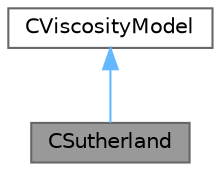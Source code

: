 digraph "CSutherland"
{
 // LATEX_PDF_SIZE
  bgcolor="transparent";
  edge [fontname=Helvetica,fontsize=10,labelfontname=Helvetica,labelfontsize=10];
  node [fontname=Helvetica,fontsize=10,shape=box,height=0.2,width=0.4];
  Node1 [id="Node000001",label="CSutherland",height=0.2,width=0.4,color="gray40", fillcolor="grey60", style="filled", fontcolor="black",tooltip="Defines Sutherland's Law for laminar viscosity."];
  Node2 -> Node1 [id="edge1_Node000001_Node000002",dir="back",color="steelblue1",style="solid",tooltip=" "];
  Node2 [id="Node000002",label="CViscosityModel",height=0.2,width=0.4,color="gray40", fillcolor="white", style="filled",URL="$classCViscosityModel.html",tooltip="Interface class for defining the laminar viscosity model."];
}
